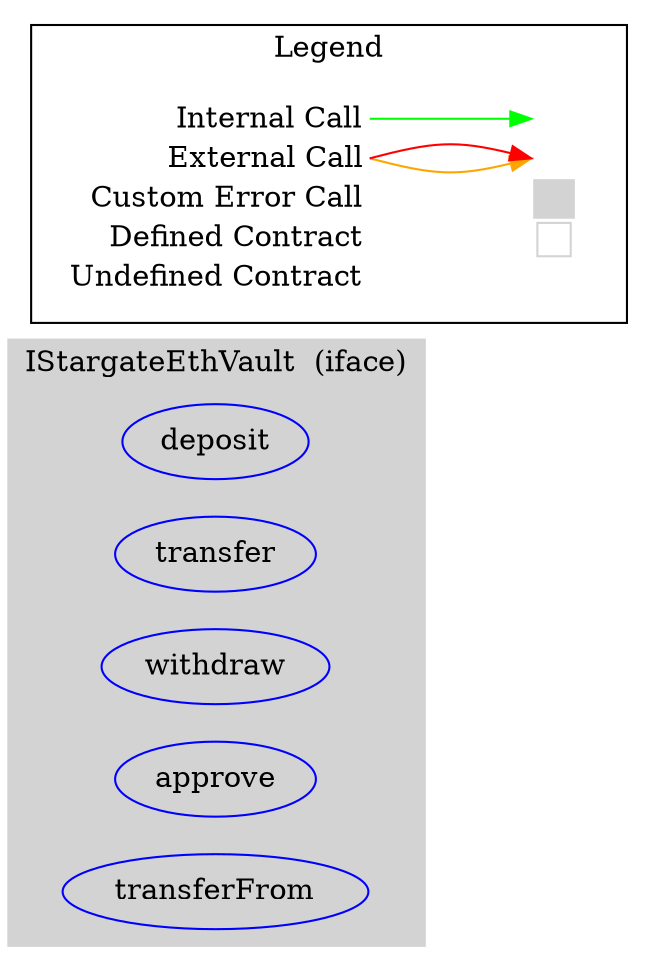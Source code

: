 digraph G {
  graph [ ratio = "auto", page = "100", compound =true ];
subgraph "clusterIStargateEthVault" {
  graph [ label = "IStargateEthVault  (iface)", color = "lightgray", style = "filled", bgcolor = "lightgray" ];
  "IStargateEthVault.deposit" [ label = "deposit", color = "blue" ];
  "IStargateEthVault.transfer" [ label = "transfer", color = "blue" ];
  "IStargateEthVault.withdraw" [ label = "withdraw", color = "blue" ];
  "IStargateEthVault.approve" [ label = "approve", color = "blue" ];
  "IStargateEthVault.transferFrom" [ label = "transferFrom", color = "blue" ];
}



rankdir=LR
node [shape=plaintext]
subgraph cluster_01 { 
label = "Legend";
key [label=<<table border="0" cellpadding="2" cellspacing="0" cellborder="0">
  <tr><td align="right" port="i1">Internal Call</td></tr>
  <tr><td align="right" port="i2">External Call</td></tr>
  <tr><td align="right" port="i2">Custom Error Call</td></tr>
  <tr><td align="right" port="i3">Defined Contract</td></tr>
  <tr><td align="right" port="i4">Undefined Contract</td></tr>
  </table>>]
key2 [label=<<table border="0" cellpadding="2" cellspacing="0" cellborder="0">
  <tr><td port="i1">&nbsp;&nbsp;&nbsp;</td></tr>
  <tr><td port="i2">&nbsp;&nbsp;&nbsp;</td></tr>
  <tr><td port="i3" bgcolor="lightgray">&nbsp;&nbsp;&nbsp;</td></tr>
  <tr><td port="i4">
    <table border="1" cellborder="0" cellspacing="0" cellpadding="7" color="lightgray">
      <tr>
       <td></td>
      </tr>
     </table>
  </td></tr>
  </table>>]
key:i1:e -> key2:i1:w [color="green"]
key:i2:e -> key2:i2:w [color="orange"]
key:i2:e -> key2:i2:w [color="red"]
}
}

